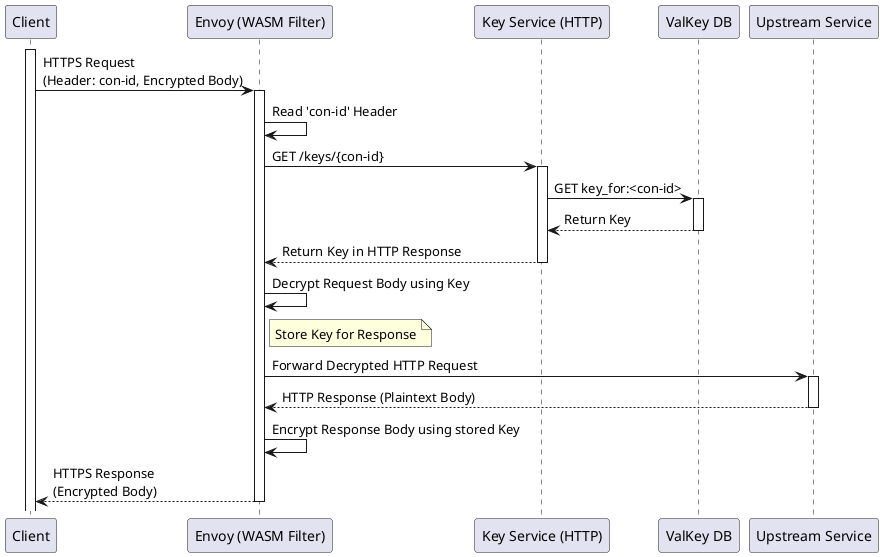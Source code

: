@startuml
    participant Client as Client
    participant "Envoy (WASM Filter)" as Envoy
    participant "Key Service (HTTP)" as KS
    participant "ValKey DB" as ValKey
    participant "Upstream Service" as US

    Client ++
    Client->Envoy ++: HTTPS Request\n(Header: con-id, Encrypted Body)
    Envoy->Envoy: Read 'con-id' Header
    Envoy->KS ++: GET /keys/{con-id}
    KS->ValKey ++: GET key_for:<con-id>
    ValKey--> KS --: Return Key
    KS--> Envoy --: Return Key in HTTP Response
    Envoy->Envoy: Decrypt Request Body using Key
    Note right of Envoy: Store Key for Response
    Envoy->US ++: Forward Decrypted HTTP Request
    US--> Envoy --: HTTP Response (Plaintext Body)
    Envoy->Envoy: Encrypt Response Body using stored Key
    Envoy--> Client --: HTTPS Response\n(Encrypted Body)

@enduml